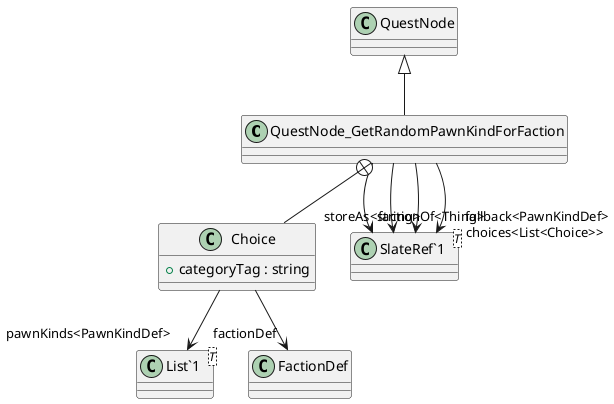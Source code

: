 @startuml
class QuestNode_GetRandomPawnKindForFaction {
}
class Choice {
    + categoryTag : string
}
class "SlateRef`1"<T> {
}
class "List`1"<T> {
}
QuestNode <|-- QuestNode_GetRandomPawnKindForFaction
QuestNode_GetRandomPawnKindForFaction --> "factionOf<Thing>" "SlateRef`1"
QuestNode_GetRandomPawnKindForFaction --> "storeAs<string>" "SlateRef`1"
QuestNode_GetRandomPawnKindForFaction --> "choices<List<Choice>>" "SlateRef`1"
QuestNode_GetRandomPawnKindForFaction --> "fallback<PawnKindDef>" "SlateRef`1"
QuestNode_GetRandomPawnKindForFaction +-- Choice
Choice --> "factionDef" FactionDef
Choice --> "pawnKinds<PawnKindDef>" "List`1"
@enduml
